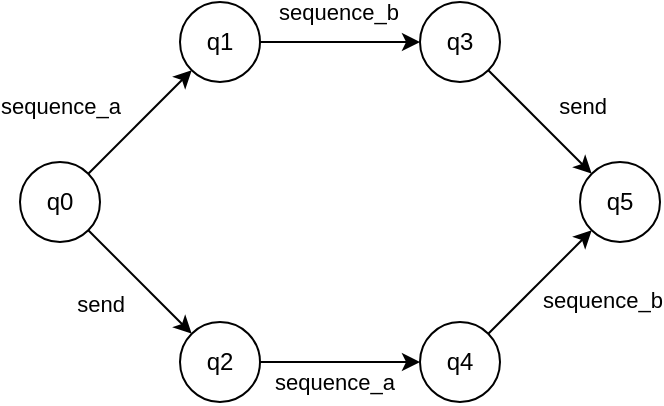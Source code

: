 <mxfile version="21.8.1" type="device">
  <diagram name="Pagina-1" id="ZOOkR8ocmG20xqBdKAkR">
    <mxGraphModel dx="555" dy="1006" grid="1" gridSize="10" guides="1" tooltips="1" connect="1" arrows="1" fold="1" page="1" pageScale="1" pageWidth="827" pageHeight="1169" math="0" shadow="0">
      <root>
        <mxCell id="0" />
        <mxCell id="1" parent="0" />
        <mxCell id="Tzz4C_VLSnmZZS3b9AWu-96" style="rounded=0;orthogonalLoop=1;jettySize=auto;html=1;" edge="1" parent="1" source="Tzz4C_VLSnmZZS3b9AWu-102" target="Tzz4C_VLSnmZZS3b9AWu-114">
          <mxGeometry relative="1" as="geometry" />
        </mxCell>
        <mxCell id="Tzz4C_VLSnmZZS3b9AWu-97" value="sequence_a" style="edgeLabel;html=1;align=center;verticalAlign=middle;resizable=0;points=[];" vertex="1" connectable="0" parent="Tzz4C_VLSnmZZS3b9AWu-96">
          <mxGeometry x="0.056" y="-1" relative="1" as="geometry">
            <mxPoint x="-42" y="-8" as="offset" />
          </mxGeometry>
        </mxCell>
        <mxCell id="Tzz4C_VLSnmZZS3b9AWu-127" style="rounded=0;orthogonalLoop=1;jettySize=auto;html=1;" edge="1" parent="1" source="Tzz4C_VLSnmZZS3b9AWu-102" target="Tzz4C_VLSnmZZS3b9AWu-124">
          <mxGeometry relative="1" as="geometry" />
        </mxCell>
        <mxCell id="Tzz4C_VLSnmZZS3b9AWu-130" value="send" style="edgeLabel;html=1;align=center;verticalAlign=middle;resizable=0;points=[];" vertex="1" connectable="0" parent="Tzz4C_VLSnmZZS3b9AWu-127">
          <mxGeometry x="-0.086" y="2" relative="1" as="geometry">
            <mxPoint x="-19" y="14" as="offset" />
          </mxGeometry>
        </mxCell>
        <mxCell id="Tzz4C_VLSnmZZS3b9AWu-102" value="q0" style="ellipse;whiteSpace=wrap;html=1;aspect=fixed;" vertex="1" parent="1">
          <mxGeometry x="160" y="600" width="40" height="40" as="geometry" />
        </mxCell>
        <mxCell id="Tzz4C_VLSnmZZS3b9AWu-103" style="rounded=0;orthogonalLoop=1;jettySize=auto;html=1;" edge="1" parent="1" source="Tzz4C_VLSnmZZS3b9AWu-105" target="Tzz4C_VLSnmZZS3b9AWu-109">
          <mxGeometry relative="1" as="geometry" />
        </mxCell>
        <mxCell id="Tzz4C_VLSnmZZS3b9AWu-104" value="send" style="edgeLabel;html=1;align=center;verticalAlign=middle;resizable=0;points=[];" vertex="1" connectable="0" parent="Tzz4C_VLSnmZZS3b9AWu-103">
          <mxGeometry x="-0.057" y="3" relative="1" as="geometry">
            <mxPoint x="20" y="-5" as="offset" />
          </mxGeometry>
        </mxCell>
        <mxCell id="Tzz4C_VLSnmZZS3b9AWu-105" value="q3" style="ellipse;whiteSpace=wrap;html=1;aspect=fixed;" vertex="1" parent="1">
          <mxGeometry x="360" y="520" width="40" height="40" as="geometry" />
        </mxCell>
        <mxCell id="Tzz4C_VLSnmZZS3b9AWu-109" value="q5" style="ellipse;whiteSpace=wrap;html=1;aspect=fixed;" vertex="1" parent="1">
          <mxGeometry x="440" y="600" width="40" height="40" as="geometry" />
        </mxCell>
        <mxCell id="Tzz4C_VLSnmZZS3b9AWu-110" style="rounded=0;orthogonalLoop=1;jettySize=auto;html=1;" edge="1" parent="1" source="Tzz4C_VLSnmZZS3b9AWu-114" target="Tzz4C_VLSnmZZS3b9AWu-105">
          <mxGeometry relative="1" as="geometry" />
        </mxCell>
        <mxCell id="Tzz4C_VLSnmZZS3b9AWu-111" value="sequence_b" style="edgeLabel;html=1;align=center;verticalAlign=middle;resizable=0;points=[];" vertex="1" connectable="0" parent="Tzz4C_VLSnmZZS3b9AWu-110">
          <mxGeometry x="0.18" y="1" relative="1" as="geometry">
            <mxPoint x="-8" y="-14" as="offset" />
          </mxGeometry>
        </mxCell>
        <mxCell id="Tzz4C_VLSnmZZS3b9AWu-114" value="q1" style="ellipse;whiteSpace=wrap;html=1;aspect=fixed;" vertex="1" parent="1">
          <mxGeometry x="240" y="520" width="40" height="40" as="geometry" />
        </mxCell>
        <mxCell id="Tzz4C_VLSnmZZS3b9AWu-128" style="rounded=0;orthogonalLoop=1;jettySize=auto;html=1;" edge="1" parent="1" source="Tzz4C_VLSnmZZS3b9AWu-124" target="Tzz4C_VLSnmZZS3b9AWu-126">
          <mxGeometry relative="1" as="geometry" />
        </mxCell>
        <mxCell id="Tzz4C_VLSnmZZS3b9AWu-132" value="sequence_a" style="edgeLabel;html=1;align=center;verticalAlign=middle;resizable=0;points=[];" vertex="1" connectable="0" parent="Tzz4C_VLSnmZZS3b9AWu-128">
          <mxGeometry x="-0.081" y="2" relative="1" as="geometry">
            <mxPoint y="12" as="offset" />
          </mxGeometry>
        </mxCell>
        <mxCell id="Tzz4C_VLSnmZZS3b9AWu-124" value="q2" style="ellipse;whiteSpace=wrap;html=1;aspect=fixed;" vertex="1" parent="1">
          <mxGeometry x="240" y="680" width="40" height="40" as="geometry" />
        </mxCell>
        <mxCell id="Tzz4C_VLSnmZZS3b9AWu-129" style="rounded=0;orthogonalLoop=1;jettySize=auto;html=1;" edge="1" parent="1" source="Tzz4C_VLSnmZZS3b9AWu-126" target="Tzz4C_VLSnmZZS3b9AWu-109">
          <mxGeometry relative="1" as="geometry" />
        </mxCell>
        <mxCell id="Tzz4C_VLSnmZZS3b9AWu-131" value="sequence_b" style="edgeLabel;html=1;align=center;verticalAlign=middle;resizable=0;points=[];" vertex="1" connectable="0" parent="Tzz4C_VLSnmZZS3b9AWu-129">
          <mxGeometry x="0.074" y="1" relative="1" as="geometry">
            <mxPoint x="29" y="12" as="offset" />
          </mxGeometry>
        </mxCell>
        <mxCell id="Tzz4C_VLSnmZZS3b9AWu-126" value="q4" style="ellipse;whiteSpace=wrap;html=1;aspect=fixed;" vertex="1" parent="1">
          <mxGeometry x="360" y="680" width="40" height="40" as="geometry" />
        </mxCell>
      </root>
    </mxGraphModel>
  </diagram>
</mxfile>
